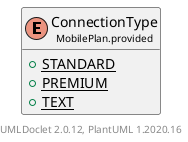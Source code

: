 @startuml
    set namespaceSeparator none
    hide empty fields
    hide empty methods

    enum "<size:14>ConnectionType\n<size:10>MobilePlan.provided" as MobilePlan.provided.ConnectionType [[ConnectionType.html]] {
        {static} +STANDARD
        {static} +PREMIUM
        {static} +TEXT
    }

    center footer UMLDoclet 2.0.12, PlantUML 1.2020.16
@enduml

